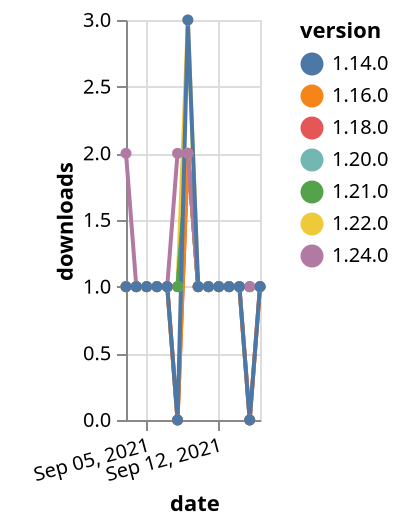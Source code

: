 {"$schema": "https://vega.github.io/schema/vega-lite/v5.json", "description": "A simple bar chart with embedded data.", "data": {"values": [{"date": "2021-09-03", "total": 176, "delta": 1, "version": "1.18.0"}, {"date": "2021-09-04", "total": 177, "delta": 1, "version": "1.18.0"}, {"date": "2021-09-05", "total": 178, "delta": 1, "version": "1.18.0"}, {"date": "2021-09-06", "total": 179, "delta": 1, "version": "1.18.0"}, {"date": "2021-09-07", "total": 180, "delta": 1, "version": "1.18.0"}, {"date": "2021-09-08", "total": 180, "delta": 0, "version": "1.18.0"}, {"date": "2021-09-09", "total": 182, "delta": 2, "version": "1.18.0"}, {"date": "2021-09-10", "total": 183, "delta": 1, "version": "1.18.0"}, {"date": "2021-09-11", "total": 184, "delta": 1, "version": "1.18.0"}, {"date": "2021-09-12", "total": 185, "delta": 1, "version": "1.18.0"}, {"date": "2021-09-13", "total": 186, "delta": 1, "version": "1.18.0"}, {"date": "2021-09-14", "total": 187, "delta": 1, "version": "1.18.0"}, {"date": "2021-09-15", "total": 187, "delta": 0, "version": "1.18.0"}, {"date": "2021-09-16", "total": 188, "delta": 1, "version": "1.18.0"}, {"date": "2021-09-03", "total": 165, "delta": 1, "version": "1.22.0"}, {"date": "2021-09-04", "total": 166, "delta": 1, "version": "1.22.0"}, {"date": "2021-09-05", "total": 167, "delta": 1, "version": "1.22.0"}, {"date": "2021-09-06", "total": 168, "delta": 1, "version": "1.22.0"}, {"date": "2021-09-07", "total": 169, "delta": 1, "version": "1.22.0"}, {"date": "2021-09-08", "total": 170, "delta": 1, "version": "1.22.0"}, {"date": "2021-09-09", "total": 173, "delta": 3, "version": "1.22.0"}, {"date": "2021-09-10", "total": 174, "delta": 1, "version": "1.22.0"}, {"date": "2021-09-11", "total": 175, "delta": 1, "version": "1.22.0"}, {"date": "2021-09-12", "total": 176, "delta": 1, "version": "1.22.0"}, {"date": "2021-09-13", "total": 177, "delta": 1, "version": "1.22.0"}, {"date": "2021-09-14", "total": 178, "delta": 1, "version": "1.22.0"}, {"date": "2021-09-15", "total": 179, "delta": 1, "version": "1.22.0"}, {"date": "2021-09-16", "total": 180, "delta": 1, "version": "1.22.0"}, {"date": "2021-09-03", "total": 143, "delta": 1, "version": "1.20.0"}, {"date": "2021-09-04", "total": 144, "delta": 1, "version": "1.20.0"}, {"date": "2021-09-05", "total": 145, "delta": 1, "version": "1.20.0"}, {"date": "2021-09-06", "total": 146, "delta": 1, "version": "1.20.0"}, {"date": "2021-09-07", "total": 147, "delta": 1, "version": "1.20.0"}, {"date": "2021-09-08", "total": 148, "delta": 1, "version": "1.20.0"}, {"date": "2021-09-09", "total": 150, "delta": 2, "version": "1.20.0"}, {"date": "2021-09-10", "total": 151, "delta": 1, "version": "1.20.0"}, {"date": "2021-09-11", "total": 152, "delta": 1, "version": "1.20.0"}, {"date": "2021-09-12", "total": 153, "delta": 1, "version": "1.20.0"}, {"date": "2021-09-13", "total": 154, "delta": 1, "version": "1.20.0"}, {"date": "2021-09-14", "total": 155, "delta": 1, "version": "1.20.0"}, {"date": "2021-09-15", "total": 156, "delta": 1, "version": "1.20.0"}, {"date": "2021-09-16", "total": 157, "delta": 1, "version": "1.20.0"}, {"date": "2021-09-03", "total": 132, "delta": 1, "version": "1.21.0"}, {"date": "2021-09-04", "total": 133, "delta": 1, "version": "1.21.0"}, {"date": "2021-09-05", "total": 134, "delta": 1, "version": "1.21.0"}, {"date": "2021-09-06", "total": 135, "delta": 1, "version": "1.21.0"}, {"date": "2021-09-07", "total": 136, "delta": 1, "version": "1.21.0"}, {"date": "2021-09-08", "total": 137, "delta": 1, "version": "1.21.0"}, {"date": "2021-09-09", "total": 139, "delta": 2, "version": "1.21.0"}, {"date": "2021-09-10", "total": 140, "delta": 1, "version": "1.21.0"}, {"date": "2021-09-11", "total": 141, "delta": 1, "version": "1.21.0"}, {"date": "2021-09-12", "total": 142, "delta": 1, "version": "1.21.0"}, {"date": "2021-09-13", "total": 143, "delta": 1, "version": "1.21.0"}, {"date": "2021-09-14", "total": 144, "delta": 1, "version": "1.21.0"}, {"date": "2021-09-15", "total": 145, "delta": 1, "version": "1.21.0"}, {"date": "2021-09-16", "total": 146, "delta": 1, "version": "1.21.0"}, {"date": "2021-09-03", "total": 177, "delta": 1, "version": "1.16.0"}, {"date": "2021-09-04", "total": 178, "delta": 1, "version": "1.16.0"}, {"date": "2021-09-05", "total": 179, "delta": 1, "version": "1.16.0"}, {"date": "2021-09-06", "total": 180, "delta": 1, "version": "1.16.0"}, {"date": "2021-09-07", "total": 181, "delta": 1, "version": "1.16.0"}, {"date": "2021-09-08", "total": 181, "delta": 0, "version": "1.16.0"}, {"date": "2021-09-09", "total": 183, "delta": 2, "version": "1.16.0"}, {"date": "2021-09-10", "total": 184, "delta": 1, "version": "1.16.0"}, {"date": "2021-09-11", "total": 185, "delta": 1, "version": "1.16.0"}, {"date": "2021-09-12", "total": 186, "delta": 1, "version": "1.16.0"}, {"date": "2021-09-13", "total": 187, "delta": 1, "version": "1.16.0"}, {"date": "2021-09-14", "total": 188, "delta": 1, "version": "1.16.0"}, {"date": "2021-09-15", "total": 188, "delta": 0, "version": "1.16.0"}, {"date": "2021-09-16", "total": 189, "delta": 1, "version": "1.16.0"}, {"date": "2021-09-03", "total": 119, "delta": 2, "version": "1.24.0"}, {"date": "2021-09-04", "total": 120, "delta": 1, "version": "1.24.0"}, {"date": "2021-09-05", "total": 121, "delta": 1, "version": "1.24.0"}, {"date": "2021-09-06", "total": 122, "delta": 1, "version": "1.24.0"}, {"date": "2021-09-07", "total": 123, "delta": 1, "version": "1.24.0"}, {"date": "2021-09-08", "total": 125, "delta": 2, "version": "1.24.0"}, {"date": "2021-09-09", "total": 127, "delta": 2, "version": "1.24.0"}, {"date": "2021-09-10", "total": 128, "delta": 1, "version": "1.24.0"}, {"date": "2021-09-11", "total": 129, "delta": 1, "version": "1.24.0"}, {"date": "2021-09-12", "total": 130, "delta": 1, "version": "1.24.0"}, {"date": "2021-09-13", "total": 131, "delta": 1, "version": "1.24.0"}, {"date": "2021-09-14", "total": 132, "delta": 1, "version": "1.24.0"}, {"date": "2021-09-15", "total": 133, "delta": 1, "version": "1.24.0"}, {"date": "2021-09-16", "total": 134, "delta": 1, "version": "1.24.0"}, {"date": "2021-09-03", "total": 215, "delta": 1, "version": "1.14.0"}, {"date": "2021-09-04", "total": 216, "delta": 1, "version": "1.14.0"}, {"date": "2021-09-05", "total": 217, "delta": 1, "version": "1.14.0"}, {"date": "2021-09-06", "total": 218, "delta": 1, "version": "1.14.0"}, {"date": "2021-09-07", "total": 219, "delta": 1, "version": "1.14.0"}, {"date": "2021-09-08", "total": 219, "delta": 0, "version": "1.14.0"}, {"date": "2021-09-09", "total": 222, "delta": 3, "version": "1.14.0"}, {"date": "2021-09-10", "total": 223, "delta": 1, "version": "1.14.0"}, {"date": "2021-09-11", "total": 224, "delta": 1, "version": "1.14.0"}, {"date": "2021-09-12", "total": 225, "delta": 1, "version": "1.14.0"}, {"date": "2021-09-13", "total": 226, "delta": 1, "version": "1.14.0"}, {"date": "2021-09-14", "total": 227, "delta": 1, "version": "1.14.0"}, {"date": "2021-09-15", "total": 227, "delta": 0, "version": "1.14.0"}, {"date": "2021-09-16", "total": 228, "delta": 1, "version": "1.14.0"}]}, "width": "container", "mark": {"type": "line", "point": {"filled": true}}, "encoding": {"x": {"field": "date", "type": "temporal", "timeUnit": "yearmonthdate", "title": "date", "axis": {"labelAngle": -15}}, "y": {"field": "delta", "type": "quantitative", "title": "downloads"}, "color": {"field": "version", "type": "nominal"}, "tooltip": {"field": "delta"}}}